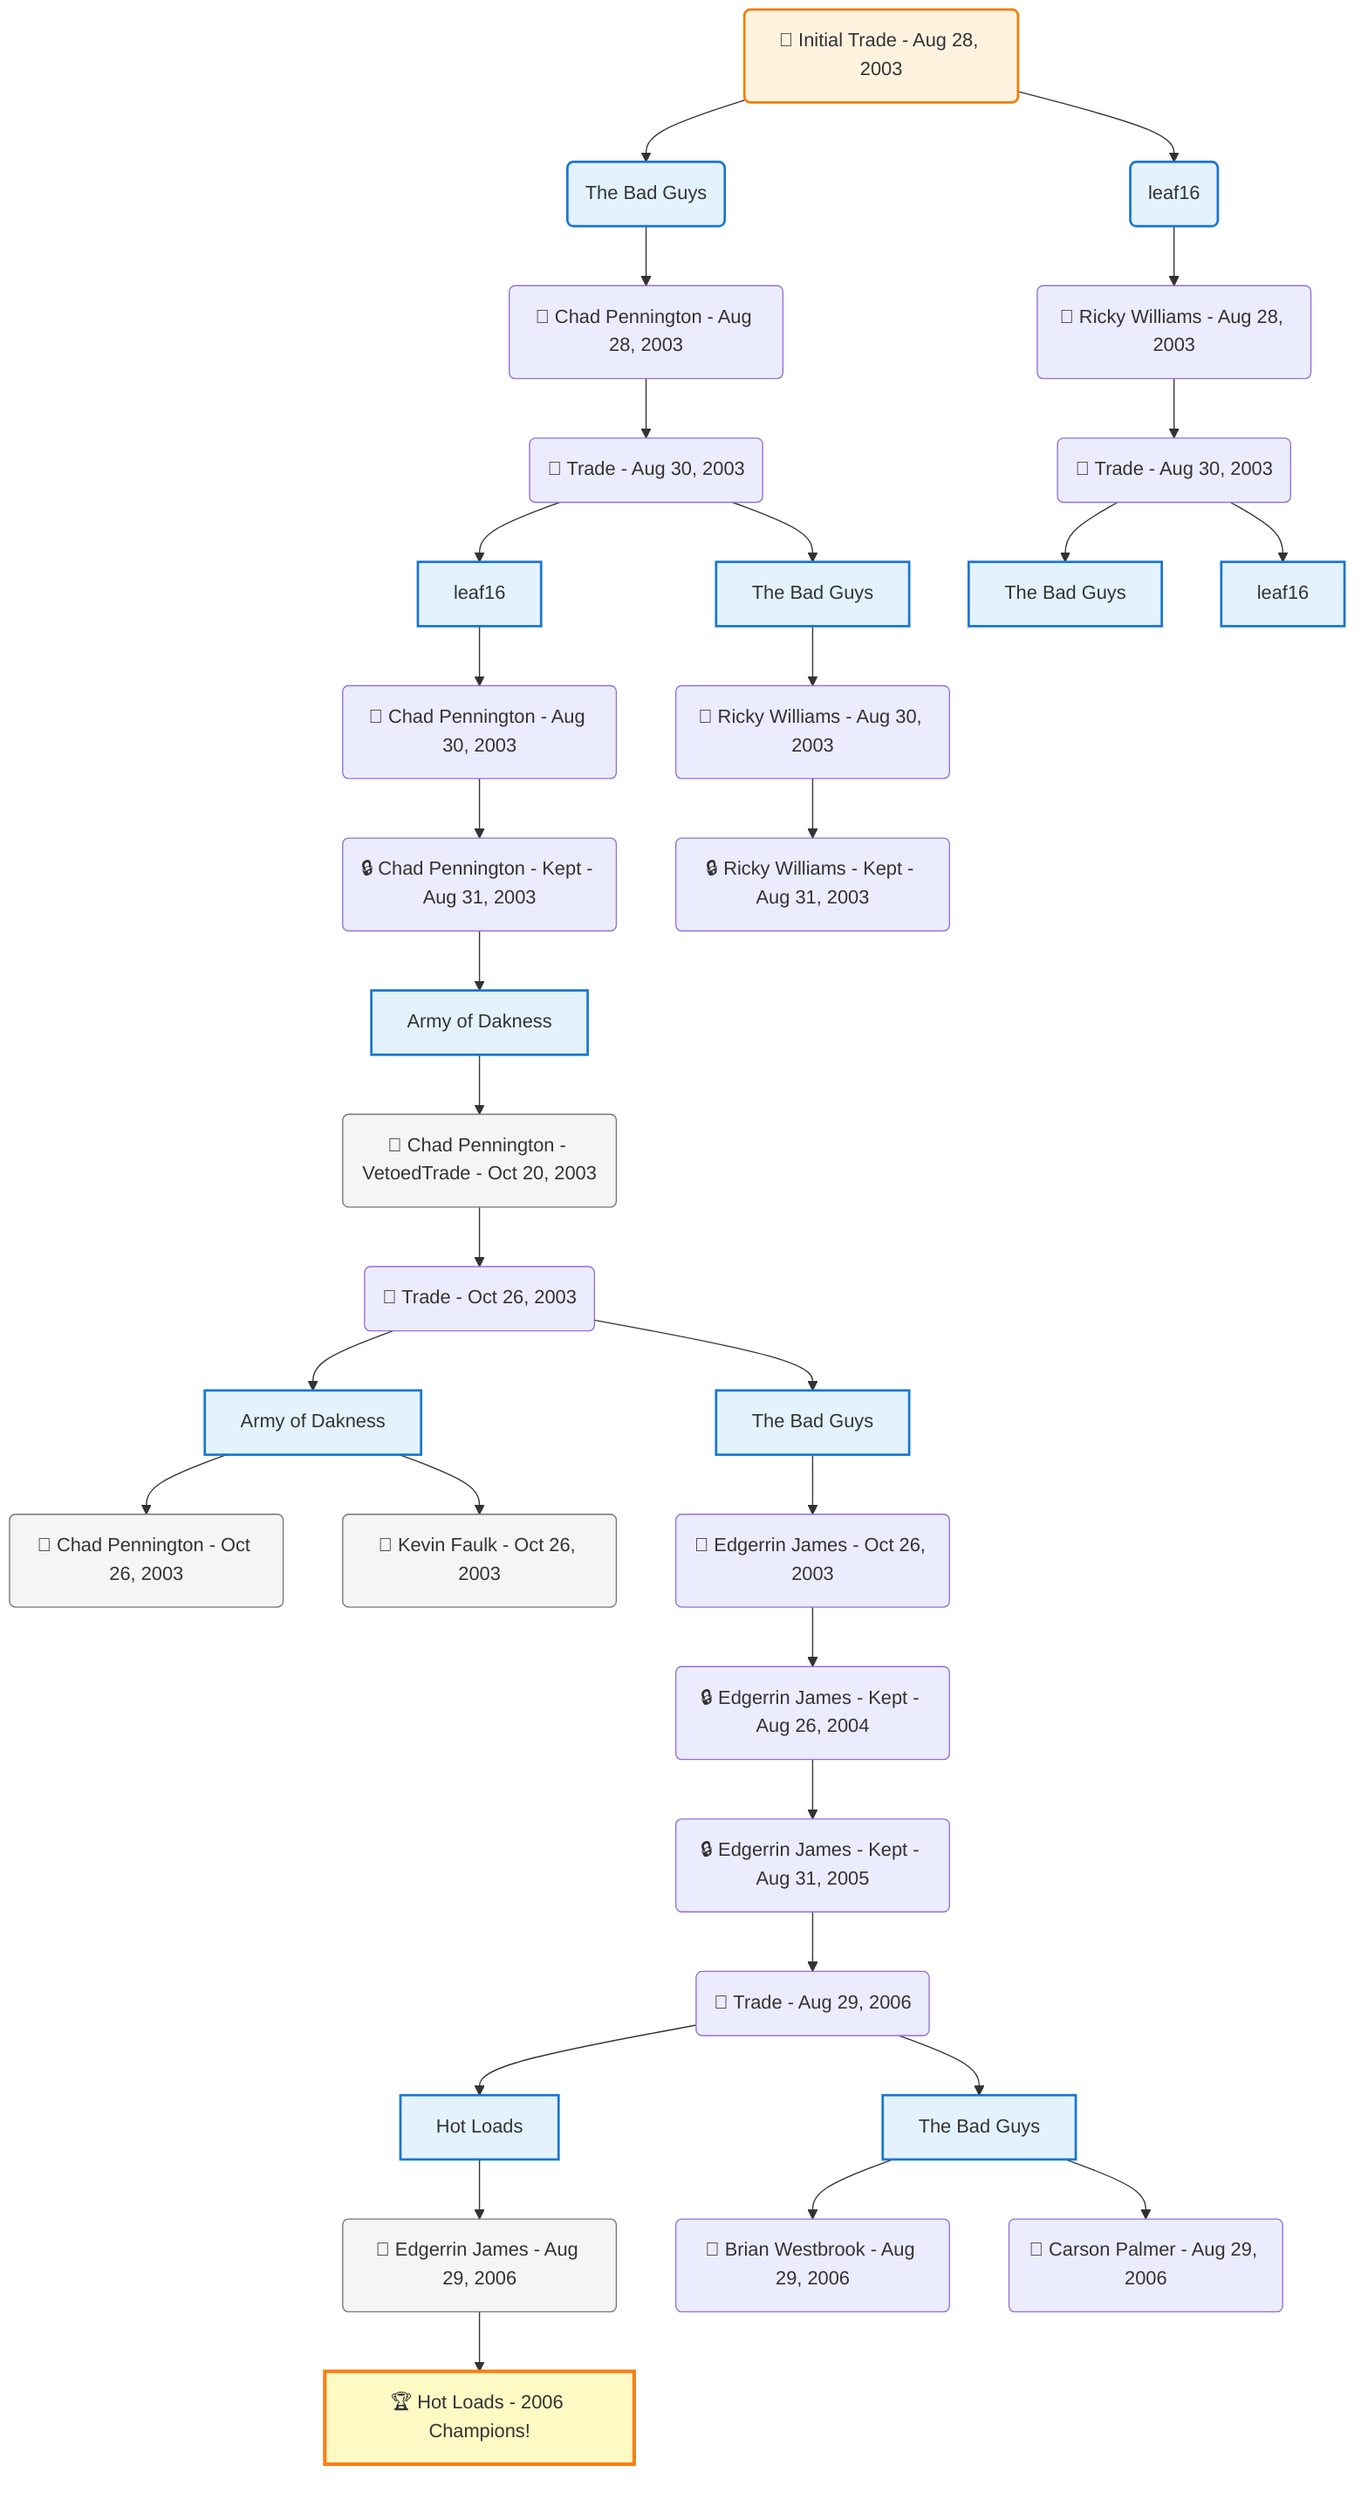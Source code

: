flowchart TD

    TRADE_MAIN("🔄 Initial Trade - Aug 28, 2003")
    TEAM_1("The Bad Guys")
    TEAM_2("leaf16")
    NODE_e10f9a9f-2aed-41c9-ad4f-ad117b360712("🔄 Chad Pennington - Aug 28, 2003")
    TRADE_acf08202-74a9-4e7b-98d5-e5066ca742c5_3("🔄 Trade - Aug 30, 2003")
    TEAM_66fb98f4-89a7-45f9-893a-b41d71e6249d_4["leaf16"]
    NODE_188fa9ce-14de-480d-8864-8ce057a16538("🔄 Chad Pennington - Aug 30, 2003")
    NODE_84f5c609-3165-48e5-9a6f-7dfc5a7d0dfa("🔒 Chad Pennington - Kept - Aug 31, 2003")
    TEAM_40f7599b-e68f-4bf4-9553-bf7e10924635_5["Army of Dakness"]
    NODE_271464e7-7068-43eb-bc8e-60c8902bde85("🔹 Chad Pennington - VetoedTrade - Oct 20, 2003")
    TRADE_2e680dce-18bf-432e-849a-99e65b8c275d_6("🔄 Trade - Oct 26, 2003")
    TEAM_40f7599b-e68f-4bf4-9553-bf7e10924635_7["Army of Dakness"]
    NODE_775f3b52-1103-4d9c-8eb5-cbec0e8c4aad("🔄 Chad Pennington - Oct 26, 2003")
    NODE_ca07ae5a-6886-45b3-9712-8bc5c20aba87("🔄 Kevin Faulk - Oct 26, 2003")
    TEAM_b2220d1a-ff75-4622-9757-09978901110f_8["The Bad Guys"]
    NODE_b3a78454-9e43-4673-b41a-e786f87bc6db("🔄 Edgerrin James - Oct 26, 2003")
    NODE_107a6885-0c4f-40d5-9509-8974b4923a4e("🔒 Edgerrin James - Kept - Aug 26, 2004")
    NODE_1b1401f7-4822-4afe-bc79-b0d53e566bb8("🔒 Edgerrin James - Kept - Aug 31, 2005")
    TRADE_7f4637e4-4da1-4a72-8274-2515752ca9db_9("🔄 Trade - Aug 29, 2006")
    TEAM_8e9f18ff-62c3-40e8-bb10-32f74cf4ee33_10["Hot Loads"]
    NODE_5b1c2069-8707-4e09-823a-ce670e4fba0e("🔄 Edgerrin James - Aug 29, 2006")
    CHAMP_8e9f18ff-62c3-40e8-bb10-32f74cf4ee33_2006["🏆 Hot Loads - 2006 Champions!"]
    TEAM_b2220d1a-ff75-4622-9757-09978901110f_11["The Bad Guys"]
    NODE_419e01c3-c7a1-4345-8911-157bb4e5f526("🔄 Brian Westbrook - Aug 29, 2006")
    NODE_4fcfbb74-d396-426f-b80b-a9e22eabd6be("🔄 Carson Palmer - Aug 29, 2006")
    TEAM_b2220d1a-ff75-4622-9757-09978901110f_12["The Bad Guys"]
    NODE_e3d62b93-f548-4a7a-ae06-19cd622eed29("🔄 Ricky Williams - Aug 30, 2003")
    NODE_049433a2-9be2-42a9-8cec-02c81f0a1603("🔒 Ricky Williams - Kept - Aug 31, 2003")
    NODE_f3bd2f4b-aba9-44d5-8551-d97ba1df2004("🔄 Ricky Williams - Aug 28, 2003")
    TRADE_acf08202-74a9-4e7b-98d5-e5066ca742c5_13("🔄 Trade - Aug 30, 2003")
    TEAM_b2220d1a-ff75-4622-9757-09978901110f_14["The Bad Guys"]
    TEAM_66fb98f4-89a7-45f9-893a-b41d71e6249d_15["leaf16"]

    TRADE_MAIN --> TEAM_1
    TRADE_MAIN --> TEAM_2
    TEAM_1 --> NODE_e10f9a9f-2aed-41c9-ad4f-ad117b360712
    NODE_e10f9a9f-2aed-41c9-ad4f-ad117b360712 --> TRADE_acf08202-74a9-4e7b-98d5-e5066ca742c5_3
    TRADE_acf08202-74a9-4e7b-98d5-e5066ca742c5_3 --> TEAM_66fb98f4-89a7-45f9-893a-b41d71e6249d_4
    TEAM_66fb98f4-89a7-45f9-893a-b41d71e6249d_4 --> NODE_188fa9ce-14de-480d-8864-8ce057a16538
    NODE_188fa9ce-14de-480d-8864-8ce057a16538 --> NODE_84f5c609-3165-48e5-9a6f-7dfc5a7d0dfa
    NODE_84f5c609-3165-48e5-9a6f-7dfc5a7d0dfa --> TEAM_40f7599b-e68f-4bf4-9553-bf7e10924635_5
    TEAM_40f7599b-e68f-4bf4-9553-bf7e10924635_5 --> NODE_271464e7-7068-43eb-bc8e-60c8902bde85
    NODE_271464e7-7068-43eb-bc8e-60c8902bde85 --> TRADE_2e680dce-18bf-432e-849a-99e65b8c275d_6
    TRADE_2e680dce-18bf-432e-849a-99e65b8c275d_6 --> TEAM_40f7599b-e68f-4bf4-9553-bf7e10924635_7
    TEAM_40f7599b-e68f-4bf4-9553-bf7e10924635_7 --> NODE_775f3b52-1103-4d9c-8eb5-cbec0e8c4aad
    TEAM_40f7599b-e68f-4bf4-9553-bf7e10924635_7 --> NODE_ca07ae5a-6886-45b3-9712-8bc5c20aba87
    TRADE_2e680dce-18bf-432e-849a-99e65b8c275d_6 --> TEAM_b2220d1a-ff75-4622-9757-09978901110f_8
    TEAM_b2220d1a-ff75-4622-9757-09978901110f_8 --> NODE_b3a78454-9e43-4673-b41a-e786f87bc6db
    NODE_b3a78454-9e43-4673-b41a-e786f87bc6db --> NODE_107a6885-0c4f-40d5-9509-8974b4923a4e
    NODE_107a6885-0c4f-40d5-9509-8974b4923a4e --> NODE_1b1401f7-4822-4afe-bc79-b0d53e566bb8
    NODE_1b1401f7-4822-4afe-bc79-b0d53e566bb8 --> TRADE_7f4637e4-4da1-4a72-8274-2515752ca9db_9
    TRADE_7f4637e4-4da1-4a72-8274-2515752ca9db_9 --> TEAM_8e9f18ff-62c3-40e8-bb10-32f74cf4ee33_10
    TEAM_8e9f18ff-62c3-40e8-bb10-32f74cf4ee33_10 --> NODE_5b1c2069-8707-4e09-823a-ce670e4fba0e
    NODE_5b1c2069-8707-4e09-823a-ce670e4fba0e --> CHAMP_8e9f18ff-62c3-40e8-bb10-32f74cf4ee33_2006
    TRADE_7f4637e4-4da1-4a72-8274-2515752ca9db_9 --> TEAM_b2220d1a-ff75-4622-9757-09978901110f_11
    TEAM_b2220d1a-ff75-4622-9757-09978901110f_11 --> NODE_419e01c3-c7a1-4345-8911-157bb4e5f526
    TEAM_b2220d1a-ff75-4622-9757-09978901110f_11 --> NODE_4fcfbb74-d396-426f-b80b-a9e22eabd6be
    TRADE_acf08202-74a9-4e7b-98d5-e5066ca742c5_3 --> TEAM_b2220d1a-ff75-4622-9757-09978901110f_12
    TEAM_b2220d1a-ff75-4622-9757-09978901110f_12 --> NODE_e3d62b93-f548-4a7a-ae06-19cd622eed29
    NODE_e3d62b93-f548-4a7a-ae06-19cd622eed29 --> NODE_049433a2-9be2-42a9-8cec-02c81f0a1603
    TEAM_2 --> NODE_f3bd2f4b-aba9-44d5-8551-d97ba1df2004
    NODE_f3bd2f4b-aba9-44d5-8551-d97ba1df2004 --> TRADE_acf08202-74a9-4e7b-98d5-e5066ca742c5_13
    TRADE_acf08202-74a9-4e7b-98d5-e5066ca742c5_13 --> TEAM_b2220d1a-ff75-4622-9757-09978901110f_14
    TRADE_acf08202-74a9-4e7b-98d5-e5066ca742c5_13 --> TEAM_66fb98f4-89a7-45f9-893a-b41d71e6249d_15

    %% Node styling
    classDef teamNode fill:#e3f2fd,stroke:#1976d2,stroke-width:2px
    classDef tradeNode fill:#fff3e0,stroke:#f57c00,stroke-width:2px
    classDef playerNode fill:#f3e5f5,stroke:#7b1fa2,stroke-width:1px
    classDef nonRootPlayerNode fill:#f5f5f5,stroke:#757575,stroke-width:1px
    classDef endNode fill:#ffebee,stroke:#c62828,stroke-width:2px
    classDef waiverNode fill:#e8f5e8,stroke:#388e3c,stroke-width:2px
    classDef championshipNode fill:#fff9c4,stroke:#f57f17,stroke-width:3px

    class TEAM_1,TEAM_2,TEAM_66fb98f4-89a7-45f9-893a-b41d71e6249d_4,TEAM_40f7599b-e68f-4bf4-9553-bf7e10924635_5,TEAM_40f7599b-e68f-4bf4-9553-bf7e10924635_7,TEAM_b2220d1a-ff75-4622-9757-09978901110f_8,TEAM_8e9f18ff-62c3-40e8-bb10-32f74cf4ee33_10,TEAM_b2220d1a-ff75-4622-9757-09978901110f_11,TEAM_b2220d1a-ff75-4622-9757-09978901110f_12,TEAM_b2220d1a-ff75-4622-9757-09978901110f_14,TEAM_66fb98f4-89a7-45f9-893a-b41d71e6249d_15 teamNode
    class CHAMP_8e9f18ff-62c3-40e8-bb10-32f74cf4ee33_2006 championshipNode
    class NODE_271464e7-7068-43eb-bc8e-60c8902bde85,NODE_775f3b52-1103-4d9c-8eb5-cbec0e8c4aad,NODE_ca07ae5a-6886-45b3-9712-8bc5c20aba87,NODE_5b1c2069-8707-4e09-823a-ce670e4fba0e nonRootPlayerNode
    class TRADE_MAIN tradeNode